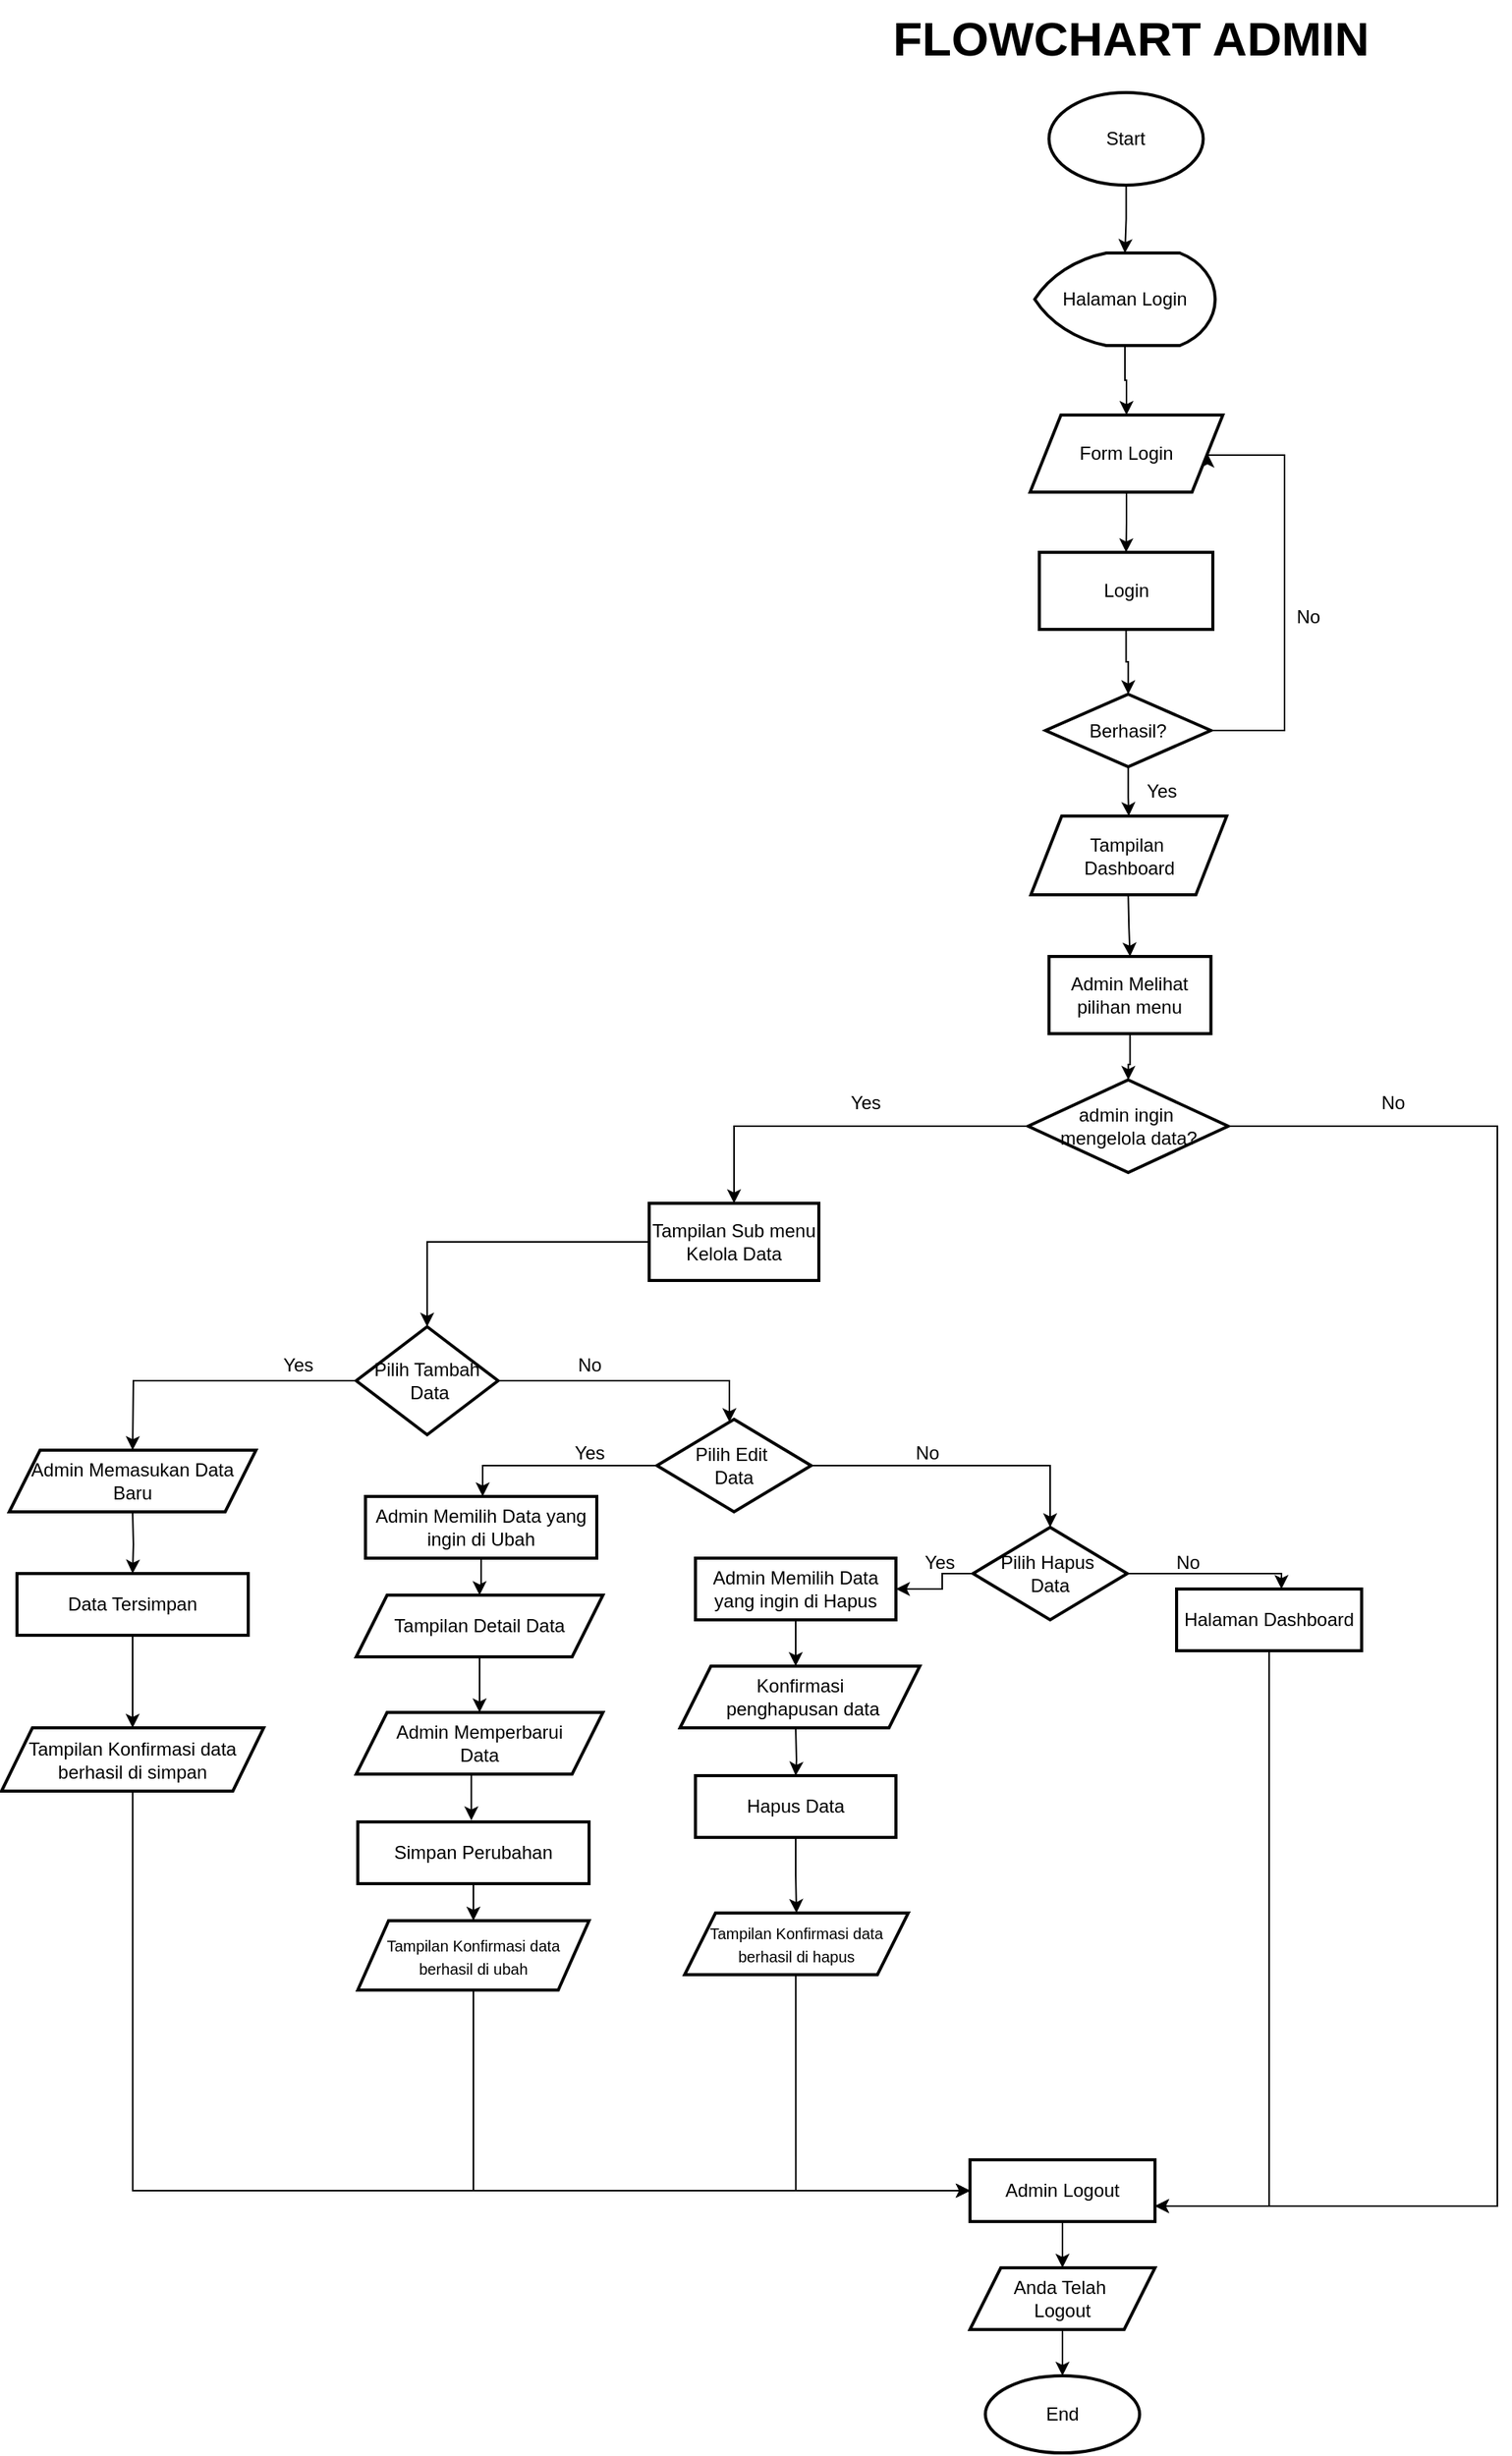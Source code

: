 <mxfile version="24.6.2" type="github">
  <diagram name="Page-1" id="n0JQ5T5UX9WoHzskl2IX">
    <mxGraphModel dx="1911" dy="2864" grid="1" gridSize="10" guides="1" tooltips="1" connect="1" arrows="1" fold="1" page="1" pageScale="1" pageWidth="850" pageHeight="1100" math="0" shadow="0">
      <root>
        <mxCell id="0" />
        <mxCell id="1" parent="0" />
        <mxCell id="PCnnhm0pdiqX1yWhsQux-125" value="" style="edgeStyle=orthogonalEdgeStyle;rounded=0;orthogonalLoop=1;jettySize=auto;html=1;" edge="1" parent="1" source="PCnnhm0pdiqX1yWhsQux-1" target="PCnnhm0pdiqX1yWhsQux-124">
          <mxGeometry relative="1" as="geometry" />
        </mxCell>
        <mxCell id="PCnnhm0pdiqX1yWhsQux-1" value="Start" style="strokeWidth=2;html=1;shape=mxgraph.flowchart.start_1;whiteSpace=wrap;" vertex="1" parent="1">
          <mxGeometry x="-10.75" y="-1290" width="100" height="60" as="geometry" />
        </mxCell>
        <mxCell id="PCnnhm0pdiqX1yWhsQux-5" value="" style="edgeStyle=orthogonalEdgeStyle;rounded=0;orthogonalLoop=1;jettySize=auto;html=1;" edge="1" parent="1" source="PCnnhm0pdiqX1yWhsQux-2" target="PCnnhm0pdiqX1yWhsQux-4">
          <mxGeometry relative="1" as="geometry" />
        </mxCell>
        <mxCell id="PCnnhm0pdiqX1yWhsQux-2" value="Form Login" style="shape=parallelogram;perimeter=parallelogramPerimeter;whiteSpace=wrap;html=1;fixedSize=1;strokeWidth=2;" vertex="1" parent="1">
          <mxGeometry x="-23.0" y="-1081" width="125" height="50" as="geometry" />
        </mxCell>
        <mxCell id="PCnnhm0pdiqX1yWhsQux-7" value="" style="edgeStyle=orthogonalEdgeStyle;rounded=0;orthogonalLoop=1;jettySize=auto;html=1;" edge="1" parent="1" source="PCnnhm0pdiqX1yWhsQux-4" target="PCnnhm0pdiqX1yWhsQux-6">
          <mxGeometry relative="1" as="geometry" />
        </mxCell>
        <mxCell id="PCnnhm0pdiqX1yWhsQux-4" value="Login" style="whiteSpace=wrap;html=1;strokeWidth=2;" vertex="1" parent="1">
          <mxGeometry x="-17.0" y="-992" width="112.5" height="50" as="geometry" />
        </mxCell>
        <mxCell id="PCnnhm0pdiqX1yWhsQux-9" value="" style="edgeStyle=orthogonalEdgeStyle;rounded=0;orthogonalLoop=1;jettySize=auto;html=1;entryX=1;entryY=0.5;entryDx=0;entryDy=0;" edge="1" parent="1" source="PCnnhm0pdiqX1yWhsQux-6" target="PCnnhm0pdiqX1yWhsQux-2">
          <mxGeometry relative="1" as="geometry">
            <mxPoint x="167.875" y="-876.5" as="targetPoint" />
            <Array as="points">
              <mxPoint x="142" y="-876.5" />
              <mxPoint x="142" y="-1055" />
            </Array>
          </mxGeometry>
        </mxCell>
        <mxCell id="PCnnhm0pdiqX1yWhsQux-123" value="" style="edgeStyle=orthogonalEdgeStyle;rounded=0;orthogonalLoop=1;jettySize=auto;html=1;" edge="1" parent="1" source="PCnnhm0pdiqX1yWhsQux-6" target="PCnnhm0pdiqX1yWhsQux-122">
          <mxGeometry relative="1" as="geometry" />
        </mxCell>
        <mxCell id="PCnnhm0pdiqX1yWhsQux-6" value="Berhasil?" style="rhombus;whiteSpace=wrap;html=1;strokeWidth=2;" vertex="1" parent="1">
          <mxGeometry x="-13.0" y="-900" width="107.25" height="47" as="geometry" />
        </mxCell>
        <mxCell id="PCnnhm0pdiqX1yWhsQux-10" value="No" style="text;html=1;align=center;verticalAlign=middle;resizable=0;points=[];autosize=1;strokeColor=none;fillColor=none;" vertex="1" parent="1">
          <mxGeometry x="137" y="-965" width="40" height="30" as="geometry" />
        </mxCell>
        <mxCell id="PCnnhm0pdiqX1yWhsQux-14" value="" style="edgeStyle=orthogonalEdgeStyle;rounded=0;orthogonalLoop=1;jettySize=auto;html=1;" edge="1" parent="1" target="PCnnhm0pdiqX1yWhsQux-13">
          <mxGeometry relative="1" as="geometry">
            <mxPoint x="40.632" y="-770" as="sourcePoint" />
          </mxGeometry>
        </mxCell>
        <mxCell id="PCnnhm0pdiqX1yWhsQux-16" value="" style="edgeStyle=orthogonalEdgeStyle;rounded=0;orthogonalLoop=1;jettySize=auto;html=1;" edge="1" parent="1" source="PCnnhm0pdiqX1yWhsQux-13" target="PCnnhm0pdiqX1yWhsQux-15">
          <mxGeometry relative="1" as="geometry" />
        </mxCell>
        <mxCell id="PCnnhm0pdiqX1yWhsQux-13" value="Admin Melihat pilihan menu" style="whiteSpace=wrap;html=1;strokeWidth=2;" vertex="1" parent="1">
          <mxGeometry x="-10.75" y="-730" width="105" height="50" as="geometry" />
        </mxCell>
        <mxCell id="PCnnhm0pdiqX1yWhsQux-18" value="" style="edgeStyle=orthogonalEdgeStyle;rounded=0;orthogonalLoop=1;jettySize=auto;html=1;entryX=1;entryY=0.75;entryDx=0;entryDy=0;" edge="1" parent="1" source="PCnnhm0pdiqX1yWhsQux-15" target="PCnnhm0pdiqX1yWhsQux-89">
          <mxGeometry relative="1" as="geometry">
            <mxPoint x="360" y="-80" as="targetPoint" />
            <Array as="points">
              <mxPoint x="280" y="-620" />
              <mxPoint x="280" y="80" />
            </Array>
          </mxGeometry>
        </mxCell>
        <mxCell id="PCnnhm0pdiqX1yWhsQux-22" value="" style="edgeStyle=orthogonalEdgeStyle;rounded=0;orthogonalLoop=1;jettySize=auto;html=1;" edge="1" parent="1" source="PCnnhm0pdiqX1yWhsQux-15" target="PCnnhm0pdiqX1yWhsQux-21">
          <mxGeometry relative="1" as="geometry" />
        </mxCell>
        <mxCell id="PCnnhm0pdiqX1yWhsQux-15" value="admin ingin&amp;nbsp;&lt;div&gt;mengelola data?&lt;/div&gt;" style="rhombus;whiteSpace=wrap;html=1;strokeWidth=2;" vertex="1" parent="1">
          <mxGeometry x="-24.25" y="-650" width="129.75" height="60" as="geometry" />
        </mxCell>
        <mxCell id="PCnnhm0pdiqX1yWhsQux-19" value="Yes" style="text;html=1;align=center;verticalAlign=middle;resizable=0;points=[];autosize=1;strokeColor=none;fillColor=none;" vertex="1" parent="1">
          <mxGeometry x="42" y="-852" width="40" height="30" as="geometry" />
        </mxCell>
        <mxCell id="PCnnhm0pdiqX1yWhsQux-20" value="No" style="text;html=1;align=center;verticalAlign=middle;resizable=0;points=[];autosize=1;strokeColor=none;fillColor=none;" vertex="1" parent="1">
          <mxGeometry x="192" y="-650" width="40" height="30" as="geometry" />
        </mxCell>
        <mxCell id="PCnnhm0pdiqX1yWhsQux-27" value="" style="edgeStyle=orthogonalEdgeStyle;rounded=0;orthogonalLoop=1;jettySize=auto;html=1;" edge="1" parent="1" source="PCnnhm0pdiqX1yWhsQux-21" target="PCnnhm0pdiqX1yWhsQux-26">
          <mxGeometry relative="1" as="geometry" />
        </mxCell>
        <mxCell id="PCnnhm0pdiqX1yWhsQux-21" value="Tampilan Sub menu Kelola Data" style="whiteSpace=wrap;html=1;strokeWidth=2;" vertex="1" parent="1">
          <mxGeometry x="-270" y="-570" width="110.01" height="50" as="geometry" />
        </mxCell>
        <mxCell id="PCnnhm0pdiqX1yWhsQux-29" value="" style="edgeStyle=orthogonalEdgeStyle;rounded=0;orthogonalLoop=1;jettySize=auto;html=1;" edge="1" parent="1" source="PCnnhm0pdiqX1yWhsQux-26">
          <mxGeometry relative="1" as="geometry">
            <mxPoint x="-605" y="-410" as="targetPoint" />
          </mxGeometry>
        </mxCell>
        <mxCell id="PCnnhm0pdiqX1yWhsQux-43" value="" style="edgeStyle=orthogonalEdgeStyle;rounded=0;orthogonalLoop=1;jettySize=auto;html=1;" edge="1" parent="1" source="PCnnhm0pdiqX1yWhsQux-26" target="PCnnhm0pdiqX1yWhsQux-39">
          <mxGeometry relative="1" as="geometry">
            <Array as="points">
              <mxPoint x="-218" y="-455" />
            </Array>
          </mxGeometry>
        </mxCell>
        <mxCell id="PCnnhm0pdiqX1yWhsQux-26" value="Pilih Tambah&lt;div&gt;&amp;nbsp;Data&lt;/div&gt;" style="rhombus;whiteSpace=wrap;html=1;strokeWidth=2;" vertex="1" parent="1">
          <mxGeometry x="-460" y="-490" width="92" height="70" as="geometry" />
        </mxCell>
        <mxCell id="PCnnhm0pdiqX1yWhsQux-31" value="" style="edgeStyle=orthogonalEdgeStyle;rounded=0;orthogonalLoop=1;jettySize=auto;html=1;" edge="1" parent="1" target="PCnnhm0pdiqX1yWhsQux-30">
          <mxGeometry relative="1" as="geometry">
            <mxPoint x="-605" y="-370" as="sourcePoint" />
          </mxGeometry>
        </mxCell>
        <mxCell id="PCnnhm0pdiqX1yWhsQux-120" value="" style="edgeStyle=orthogonalEdgeStyle;rounded=0;orthogonalLoop=1;jettySize=auto;html=1;" edge="1" parent="1" source="PCnnhm0pdiqX1yWhsQux-30" target="PCnnhm0pdiqX1yWhsQux-119">
          <mxGeometry relative="1" as="geometry" />
        </mxCell>
        <mxCell id="PCnnhm0pdiqX1yWhsQux-30" value="Data Tersimpan" style="whiteSpace=wrap;html=1;strokeWidth=2;" vertex="1" parent="1">
          <mxGeometry x="-680" y="-330" width="150" height="40" as="geometry" />
        </mxCell>
        <mxCell id="PCnnhm0pdiqX1yWhsQux-88" value="" style="edgeStyle=orthogonalEdgeStyle;rounded=0;orthogonalLoop=1;jettySize=auto;html=1;entryX=0;entryY=0.5;entryDx=0;entryDy=0;" edge="1" parent="1" target="PCnnhm0pdiqX1yWhsQux-89">
          <mxGeometry relative="1" as="geometry">
            <mxPoint x="-604.947" y="-210" as="sourcePoint" />
            <mxPoint x="-399" y="-15" as="targetPoint" />
            <Array as="points">
              <mxPoint x="-605" y="70" />
            </Array>
          </mxGeometry>
        </mxCell>
        <mxCell id="PCnnhm0pdiqX1yWhsQux-36" value="Yes" style="text;html=1;align=center;verticalAlign=middle;resizable=0;points=[];autosize=1;strokeColor=none;fillColor=none;" vertex="1" parent="1">
          <mxGeometry x="-518" y="-480" width="40" height="30" as="geometry" />
        </mxCell>
        <mxCell id="PCnnhm0pdiqX1yWhsQux-44" value="" style="edgeStyle=orthogonalEdgeStyle;rounded=0;orthogonalLoop=1;jettySize=auto;html=1;" edge="1" parent="1" source="PCnnhm0pdiqX1yWhsQux-39" target="PCnnhm0pdiqX1yWhsQux-45">
          <mxGeometry relative="1" as="geometry">
            <mxPoint x="-398" y="-400" as="targetPoint" />
            <Array as="points">
              <mxPoint x="-378" y="-400" />
            </Array>
          </mxGeometry>
        </mxCell>
        <mxCell id="PCnnhm0pdiqX1yWhsQux-64" value="" style="edgeStyle=orthogonalEdgeStyle;rounded=0;orthogonalLoop=1;jettySize=auto;html=1;" edge="1" parent="1" source="PCnnhm0pdiqX1yWhsQux-39" target="PCnnhm0pdiqX1yWhsQux-63">
          <mxGeometry relative="1" as="geometry" />
        </mxCell>
        <mxCell id="PCnnhm0pdiqX1yWhsQux-39" value="Pilih Edit&amp;nbsp;&lt;div&gt;Data&lt;/div&gt;" style="rhombus;whiteSpace=wrap;html=1;strokeWidth=2;" vertex="1" parent="1">
          <mxGeometry x="-264.99" y="-430" width="100" height="60" as="geometry" />
        </mxCell>
        <mxCell id="PCnnhm0pdiqX1yWhsQux-131" value="" style="edgeStyle=orthogonalEdgeStyle;rounded=0;orthogonalLoop=1;jettySize=auto;html=1;" edge="1" parent="1" source="PCnnhm0pdiqX1yWhsQux-45" target="PCnnhm0pdiqX1yWhsQux-129">
          <mxGeometry relative="1" as="geometry" />
        </mxCell>
        <mxCell id="PCnnhm0pdiqX1yWhsQux-45" value="Admin Memilih Data yang ingin di Ubah" style="whiteSpace=wrap;html=1;strokeWidth=2;" vertex="1" parent="1">
          <mxGeometry x="-454" y="-380" width="150" height="40" as="geometry" />
        </mxCell>
        <mxCell id="PCnnhm0pdiqX1yWhsQux-111" value="" style="edgeStyle=orthogonalEdgeStyle;rounded=0;orthogonalLoop=1;jettySize=auto;html=1;" edge="1" parent="1" source="PCnnhm0pdiqX1yWhsQux-50" target="PCnnhm0pdiqX1yWhsQux-110">
          <mxGeometry relative="1" as="geometry" />
        </mxCell>
        <mxCell id="PCnnhm0pdiqX1yWhsQux-50" value="Simpan Perubahan" style="whiteSpace=wrap;html=1;strokeWidth=2;" vertex="1" parent="1">
          <mxGeometry x="-459" y="-169" width="150" height="40" as="geometry" />
        </mxCell>
        <mxCell id="PCnnhm0pdiqX1yWhsQux-55" value="Admin Memperbarui&lt;div&gt;Data&lt;/div&gt;" style="shape=parallelogram;perimeter=parallelogramPerimeter;whiteSpace=wrap;html=1;fixedSize=1;strokeWidth=2;" vertex="1" parent="1">
          <mxGeometry x="-460" y="-240" width="160" height="40" as="geometry" />
        </mxCell>
        <mxCell id="PCnnhm0pdiqX1yWhsQux-59" value="" style="edgeStyle=orthogonalEdgeStyle;rounded=0;orthogonalLoop=1;jettySize=auto;html=1;" edge="1" parent="1">
          <mxGeometry relative="1" as="geometry">
            <mxPoint x="-385.34" y="-200" as="sourcePoint" />
            <mxPoint x="-385.34" y="-170" as="targetPoint" />
          </mxGeometry>
        </mxCell>
        <mxCell id="PCnnhm0pdiqX1yWhsQux-60" value="Admin Memasukan Data Baru" style="shape=parallelogram;perimeter=parallelogramPerimeter;whiteSpace=wrap;html=1;fixedSize=1;strokeWidth=2;" vertex="1" parent="1">
          <mxGeometry x="-685" y="-410" width="160" height="40" as="geometry" />
        </mxCell>
        <mxCell id="PCnnhm0pdiqX1yWhsQux-61" value="Yes" style="text;html=1;align=center;verticalAlign=middle;resizable=0;points=[];autosize=1;strokeColor=none;fillColor=none;" vertex="1" parent="1">
          <mxGeometry x="-329" y="-423" width="40" height="30" as="geometry" />
        </mxCell>
        <mxCell id="PCnnhm0pdiqX1yWhsQux-62" value="No" style="text;html=1;align=center;verticalAlign=middle;resizable=0;points=[];autosize=1;strokeColor=none;fillColor=none;" vertex="1" parent="1">
          <mxGeometry x="-329" y="-480" width="40" height="30" as="geometry" />
        </mxCell>
        <mxCell id="PCnnhm0pdiqX1yWhsQux-67" value="" style="edgeStyle=orthogonalEdgeStyle;rounded=0;orthogonalLoop=1;jettySize=auto;html=1;exitX=0;exitY=0.5;exitDx=0;exitDy=0;" edge="1" parent="1" source="PCnnhm0pdiqX1yWhsQux-63">
          <mxGeometry relative="1" as="geometry">
            <mxPoint x="-110" y="-320" as="targetPoint" />
            <Array as="points">
              <mxPoint x="-80" y="-330" />
              <mxPoint x="-80" y="-320" />
            </Array>
          </mxGeometry>
        </mxCell>
        <mxCell id="PCnnhm0pdiqX1yWhsQux-78" value="" style="edgeStyle=orthogonalEdgeStyle;rounded=0;orthogonalLoop=1;jettySize=auto;html=1;" edge="1" parent="1" source="PCnnhm0pdiqX1yWhsQux-63" target="PCnnhm0pdiqX1yWhsQux-77">
          <mxGeometry relative="1" as="geometry">
            <Array as="points">
              <mxPoint x="140" y="-330" />
            </Array>
          </mxGeometry>
        </mxCell>
        <mxCell id="PCnnhm0pdiqX1yWhsQux-63" value="Pilih Hapus&amp;nbsp;&lt;div&gt;Data&lt;/div&gt;" style="rhombus;whiteSpace=wrap;html=1;strokeWidth=2;" vertex="1" parent="1">
          <mxGeometry x="-60.0" y="-360" width="100" height="60" as="geometry" />
        </mxCell>
        <mxCell id="PCnnhm0pdiqX1yWhsQux-65" value="No" style="text;html=1;align=center;verticalAlign=middle;resizable=0;points=[];autosize=1;strokeColor=none;fillColor=none;" vertex="1" parent="1">
          <mxGeometry x="-110" y="-423" width="40" height="30" as="geometry" />
        </mxCell>
        <mxCell id="PCnnhm0pdiqX1yWhsQux-70" value="" style="edgeStyle=orthogonalEdgeStyle;rounded=0;orthogonalLoop=1;jettySize=auto;html=1;" edge="1" parent="1" source="PCnnhm0pdiqX1yWhsQux-66">
          <mxGeometry relative="1" as="geometry">
            <mxPoint x="-175.0" y="-270" as="targetPoint" />
          </mxGeometry>
        </mxCell>
        <mxCell id="PCnnhm0pdiqX1yWhsQux-66" value="Admin Memilih Data yang ingin di Hapus" style="whiteSpace=wrap;html=1;strokeWidth=2;" vertex="1" parent="1">
          <mxGeometry x="-240" y="-340" width="130" height="40" as="geometry" />
        </mxCell>
        <mxCell id="PCnnhm0pdiqX1yWhsQux-68" value="Yes" style="text;html=1;align=center;verticalAlign=middle;resizable=0;points=[];autosize=1;strokeColor=none;fillColor=none;" vertex="1" parent="1">
          <mxGeometry x="-102" y="-352" width="40" height="30" as="geometry" />
        </mxCell>
        <mxCell id="PCnnhm0pdiqX1yWhsQux-72" value="" style="edgeStyle=orthogonalEdgeStyle;rounded=0;orthogonalLoop=1;jettySize=auto;html=1;" edge="1" parent="1" target="PCnnhm0pdiqX1yWhsQux-71">
          <mxGeometry relative="1" as="geometry">
            <mxPoint x="-175.0" y="-230" as="sourcePoint" />
          </mxGeometry>
        </mxCell>
        <mxCell id="PCnnhm0pdiqX1yWhsQux-114" value="" style="edgeStyle=orthogonalEdgeStyle;rounded=0;orthogonalLoop=1;jettySize=auto;html=1;" edge="1" parent="1" source="PCnnhm0pdiqX1yWhsQux-71" target="PCnnhm0pdiqX1yWhsQux-113">
          <mxGeometry relative="1" as="geometry" />
        </mxCell>
        <mxCell id="PCnnhm0pdiqX1yWhsQux-71" value="Hapus Data" style="whiteSpace=wrap;html=1;strokeWidth=2;" vertex="1" parent="1">
          <mxGeometry x="-240" y="-199" width="130" height="40" as="geometry" />
        </mxCell>
        <mxCell id="PCnnhm0pdiqX1yWhsQux-100" value="" style="edgeStyle=orthogonalEdgeStyle;rounded=0;orthogonalLoop=1;jettySize=auto;html=1;entryX=0;entryY=0.5;entryDx=0;entryDy=0;" edge="1" parent="1" target="PCnnhm0pdiqX1yWhsQux-89">
          <mxGeometry relative="1" as="geometry">
            <mxPoint x="-174.947" y="-89" as="sourcePoint" />
            <mxPoint x="-368" y="-15" as="targetPoint" />
            <Array as="points">
              <mxPoint x="-175" y="70" />
            </Array>
          </mxGeometry>
        </mxCell>
        <mxCell id="PCnnhm0pdiqX1yWhsQux-91" value="" style="edgeStyle=orthogonalEdgeStyle;rounded=0;orthogonalLoop=1;jettySize=auto;html=1;entryX=1;entryY=0.75;entryDx=0;entryDy=0;" edge="1" parent="1" source="PCnnhm0pdiqX1yWhsQux-77" target="PCnnhm0pdiqX1yWhsQux-89">
          <mxGeometry relative="1" as="geometry">
            <mxPoint x="132" y="-210" as="targetPoint" />
            <Array as="points">
              <mxPoint x="132" y="80" />
            </Array>
          </mxGeometry>
        </mxCell>
        <mxCell id="PCnnhm0pdiqX1yWhsQux-77" value="Halaman Dashboard" style="whiteSpace=wrap;html=1;strokeWidth=2;" vertex="1" parent="1">
          <mxGeometry x="72" y="-320" width="120" height="40" as="geometry" />
        </mxCell>
        <mxCell id="PCnnhm0pdiqX1yWhsQux-79" value="No" style="text;html=1;align=center;verticalAlign=middle;resizable=0;points=[];autosize=1;strokeColor=none;fillColor=none;" vertex="1" parent="1">
          <mxGeometry x="58.5" y="-352" width="40" height="30" as="geometry" />
        </mxCell>
        <mxCell id="PCnnhm0pdiqX1yWhsQux-107" value="" style="edgeStyle=orthogonalEdgeStyle;rounded=0;orthogonalLoop=1;jettySize=auto;html=1;" edge="1" parent="1" source="PCnnhm0pdiqX1yWhsQux-89" target="PCnnhm0pdiqX1yWhsQux-106">
          <mxGeometry relative="1" as="geometry" />
        </mxCell>
        <mxCell id="PCnnhm0pdiqX1yWhsQux-89" value="Admin Logout" style="whiteSpace=wrap;html=1;strokeWidth=2;" vertex="1" parent="1">
          <mxGeometry x="-62" y="50" width="120" height="40" as="geometry" />
        </mxCell>
        <mxCell id="PCnnhm0pdiqX1yWhsQux-92" value="Yes" style="text;html=1;align=center;verticalAlign=middle;resizable=0;points=[];autosize=1;strokeColor=none;fillColor=none;" vertex="1" parent="1">
          <mxGeometry x="-150" y="-650" width="40" height="30" as="geometry" />
        </mxCell>
        <mxCell id="PCnnhm0pdiqX1yWhsQux-105" value="FLOWCHART ADMIN" style="text;html=1;align=center;verticalAlign=middle;resizable=0;points=[];autosize=1;strokeColor=none;fillColor=none;strokeWidth=3;fontSize=31;fontStyle=1" vertex="1" parent="1">
          <mxGeometry x="-123.25" y="-1350" width="330" height="50" as="geometry" />
        </mxCell>
        <mxCell id="PCnnhm0pdiqX1yWhsQux-109" value="" style="edgeStyle=orthogonalEdgeStyle;rounded=0;orthogonalLoop=1;jettySize=auto;html=1;" edge="1" parent="1" source="PCnnhm0pdiqX1yWhsQux-106" target="PCnnhm0pdiqX1yWhsQux-108">
          <mxGeometry relative="1" as="geometry" />
        </mxCell>
        <mxCell id="PCnnhm0pdiqX1yWhsQux-106" value="Anda Telah&amp;nbsp;&lt;div&gt;Logout&lt;/div&gt;" style="shape=parallelogram;perimeter=parallelogramPerimeter;whiteSpace=wrap;html=1;fixedSize=1;strokeWidth=2;" vertex="1" parent="1">
          <mxGeometry x="-62" y="120" width="120" height="40" as="geometry" />
        </mxCell>
        <mxCell id="PCnnhm0pdiqX1yWhsQux-108" value="End" style="strokeWidth=2;html=1;shape=mxgraph.flowchart.start_1;whiteSpace=wrap;" vertex="1" parent="1">
          <mxGeometry x="-52" y="190" width="100" height="50" as="geometry" />
        </mxCell>
        <mxCell id="PCnnhm0pdiqX1yWhsQux-135" value="" style="edgeStyle=orthogonalEdgeStyle;rounded=0;orthogonalLoop=1;jettySize=auto;html=1;entryX=0;entryY=0.5;entryDx=0;entryDy=0;" edge="1" parent="1" source="PCnnhm0pdiqX1yWhsQux-110" target="PCnnhm0pdiqX1yWhsQux-89">
          <mxGeometry relative="1" as="geometry">
            <mxPoint x="-384" y="20" as="targetPoint" />
            <Array as="points">
              <mxPoint x="-384" y="70" />
            </Array>
          </mxGeometry>
        </mxCell>
        <mxCell id="PCnnhm0pdiqX1yWhsQux-110" value="&lt;font style=&quot;font-size: 10px;&quot;&gt;Tampilan Konfirmasi data berhasil di ubah&lt;/font&gt;" style="shape=parallelogram;perimeter=parallelogramPerimeter;whiteSpace=wrap;html=1;fixedSize=1;strokeWidth=2;" vertex="1" parent="1">
          <mxGeometry x="-459" y="-105" width="150" height="45" as="geometry" />
        </mxCell>
        <mxCell id="PCnnhm0pdiqX1yWhsQux-113" value="&lt;font style=&quot;font-size: 10px;&quot;&gt;Tampilan Konfirmasi data berhasil di hapus&lt;/font&gt;" style="shape=parallelogram;perimeter=parallelogramPerimeter;whiteSpace=wrap;html=1;fixedSize=1;strokeWidth=2;" vertex="1" parent="1">
          <mxGeometry x="-247" y="-110" width="145" height="40" as="geometry" />
        </mxCell>
        <mxCell id="PCnnhm0pdiqX1yWhsQux-119" value="Tampilan Konfirmasi data berhasil di simpan" style="shape=parallelogram;perimeter=parallelogramPerimeter;whiteSpace=wrap;html=1;fixedSize=1;strokeWidth=2;" vertex="1" parent="1">
          <mxGeometry x="-690" y="-230" width="170" height="41" as="geometry" />
        </mxCell>
        <mxCell id="PCnnhm0pdiqX1yWhsQux-122" value="Tampilan&amp;nbsp;&lt;div&gt;Dashboard&lt;/div&gt;" style="shape=parallelogram;perimeter=parallelogramPerimeter;whiteSpace=wrap;html=1;fixedSize=1;strokeWidth=2;" vertex="1" parent="1">
          <mxGeometry x="-22.5" y="-821" width="127" height="51" as="geometry" />
        </mxCell>
        <mxCell id="PCnnhm0pdiqX1yWhsQux-126" value="" style="edgeStyle=orthogonalEdgeStyle;rounded=0;orthogonalLoop=1;jettySize=auto;html=1;" edge="1" parent="1" source="PCnnhm0pdiqX1yWhsQux-124" target="PCnnhm0pdiqX1yWhsQux-2">
          <mxGeometry relative="1" as="geometry" />
        </mxCell>
        <mxCell id="PCnnhm0pdiqX1yWhsQux-124" value="Halaman Login" style="strokeWidth=2;html=1;shape=mxgraph.flowchart.display;whiteSpace=wrap;" vertex="1" parent="1">
          <mxGeometry x="-20" y="-1186" width="117" height="60" as="geometry" />
        </mxCell>
        <mxCell id="PCnnhm0pdiqX1yWhsQux-132" value="" style="edgeStyle=orthogonalEdgeStyle;rounded=0;orthogonalLoop=1;jettySize=auto;html=1;" edge="1" parent="1" source="PCnnhm0pdiqX1yWhsQux-129" target="PCnnhm0pdiqX1yWhsQux-55">
          <mxGeometry relative="1" as="geometry" />
        </mxCell>
        <mxCell id="PCnnhm0pdiqX1yWhsQux-129" value="Tampilan Detail Data" style="shape=parallelogram;perimeter=parallelogramPerimeter;whiteSpace=wrap;html=1;fixedSize=1;strokeWidth=2;" vertex="1" parent="1">
          <mxGeometry x="-460" y="-316" width="160" height="40" as="geometry" />
        </mxCell>
        <mxCell id="PCnnhm0pdiqX1yWhsQux-138" value="Konfirmasi&lt;div&gt;&amp;nbsp;penghapusan data&lt;/div&gt;" style="shape=parallelogram;perimeter=parallelogramPerimeter;whiteSpace=wrap;html=1;fixedSize=1;strokeWidth=2;" vertex="1" parent="1">
          <mxGeometry x="-250" y="-270" width="155.5" height="40" as="geometry" />
        </mxCell>
      </root>
    </mxGraphModel>
  </diagram>
</mxfile>
